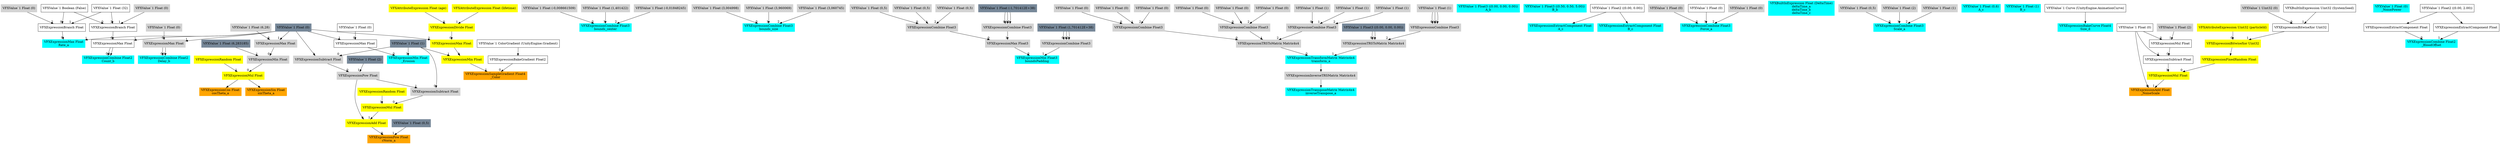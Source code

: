 digraph G {
node0 [shape="box" color="cyan" style="filled" label="VFXExpressionMax Float
Rate_a"]
node1 [shape="box" label="VFXExpressionBranch Float"]
node2 [shape="box" label="VFXValue`1 Boolean (False)"]
node3 [shape="box" label="VFXValue`1 Float (32)"]
node4 [shape="box" color="lightgray" style="filled" label="VFXValue`1 Float (0)"]
node5 [shape="box" color="lightslategray" style="filled" label="VFXValue`1 Float (0)"]
node6 [shape="box" color="cyan" style="filled" label="VFXExpressionCombine Float2
Count_b"]
node7 [shape="box" label="VFXExpressionMax Float"]
node8 [shape="box" label="VFXExpressionBranch Float"]
node9 [shape="box" color="lightgray" style="filled" label="VFXValue`1 Float (0)"]
node10 [shape="box" color="cyan" style="filled" label="VFXExpressionCombine Float2
Delay_b"]
node11 [shape="box" color="lightgray" style="filled" label="VFXExpressionMax Float"]
node12 [shape="box" color="lightgray" style="filled" label="VFXValue`1 Float (0)"]
node13 [shape="box" color="cyan" style="filled" label="VFXExpressionCombine Float3
bounds_center"]
node14 [shape="box" color="lightgray" style="filled" label="VFXValue`1 Float (-0,008661509)"]
node15 [shape="box" color="lightgray" style="filled" label="VFXValue`1 Float (1,401422)"]
node16 [shape="box" color="lightgray" style="filled" label="VFXValue`1 Float (-0,01848245)"]
node17 [shape="box" color="cyan" style="filled" label="VFXExpressionCombine Float3
bounds_size"]
node18 [shape="box" color="lightgray" style="filled" label="VFXValue`1 Float (3,004998)"]
node19 [shape="box" color="lightgray" style="filled" label="VFXValue`1 Float (3,960069)"]
node20 [shape="box" color="lightgray" style="filled" label="VFXValue`1 Float (3,060745)"]
node21 [shape="box" color="cyan" style="filled" label="VFXExpressionMin Float3
boundsPadding"]
node22 [shape="box" color="lightgray" style="filled" label="VFXExpressionMax Float3"]
node23 [shape="box" color="lightgray" style="filled" label="VFXExpressionCombine Float3"]
node24 [shape="box" color="lightgray" style="filled" label="VFXValue`1 Float (0,5)"]
node25 [shape="box" color="lightgray" style="filled" label="VFXValue`1 Float (0,5)"]
node26 [shape="box" color="lightgray" style="filled" label="VFXValue`1 Float (0,5)"]
node27 [shape="box" color="lightgray" style="filled" label="VFXExpressionCombine Float3"]
node28 [shape="box" color="lightslategray" style="filled" label="VFXValue`1 Float (-1,701412E+38)"]
node29 [shape="box" color="lightgray" style="filled" label="VFXExpressionCombine Float3"]
node30 [shape="box" color="lightslategray" style="filled" label="VFXValue`1 Float (1,701412E+38)"]
node31 [shape="box" color="orange" style="filled" label="VFXExpressionPow Float
rNorm_a"]
node32 [shape="box" color="yellow" style="filled" label="VFXExpressionAdd Float"]
node33 [shape="box" color="lightgray" style="filled" label="VFXExpressionPow Float"]
node34 [shape="box" color="lightgray" style="filled" label="VFXExpressionSubtract Float"]
node35 [shape="box" color="lightslategray" style="filled" label="VFXValue`1 Float (1)"]
node36 [shape="box" color="lightslategray" style="filled" label="VFXValue`1 Float (2)"]
node37 [shape="box" color="yellow" style="filled" label="VFXExpressionMul Float"]
node38 [shape="box" color="lightgray" style="filled" label="VFXExpressionSubtract Float"]
node39 [shape="box" color="yellow" style="filled" label="VFXExpressionRandom Float"]
node40 [shape="box" color="lightslategray" style="filled" label="VFXValue`1 Float (0,5)"]
node41 [shape="box" color="orange" style="filled" label="VFXExpressionSin Float
sinTheta_a"]
node42 [shape="box" color="yellow" style="filled" label="VFXExpressionMul Float"]
node43 [shape="box" color="lightgray" style="filled" label="VFXExpressionMin Float"]
node44 [shape="box" color="lightgray" style="filled" label="VFXExpressionMax Float"]
node45 [shape="box" color="lightgray" style="filled" label="VFXValue`1 Float (6,28)"]
node46 [shape="box" color="lightslategray" style="filled" label="VFXValue`1 Float (6,283185)"]
node47 [shape="box" color="yellow" style="filled" label="VFXExpressionRandom Float"]
node48 [shape="box" color="orange" style="filled" label="VFXExpressionCos Float
cosTheta_a"]
node49 [shape="box" color="cyan" style="filled" label="VFXExpressionTransformMatrix Matrix4x4
transform_a"]
node50 [shape="box" color="lightgray" style="filled" label="VFXExpressionTRSToMatrix Matrix4x4"]
node51 [shape="box" color="lightgray" style="filled" label="VFXExpressionCombine Float3"]
node52 [shape="box" color="lightgray" style="filled" label="VFXValue`1 Float (0)"]
node53 [shape="box" color="lightgray" style="filled" label="VFXValue`1 Float (0)"]
node54 [shape="box" color="lightgray" style="filled" label="VFXValue`1 Float (0)"]
node55 [shape="box" color="lightgray" style="filled" label="VFXExpressionCombine Float3"]
node56 [shape="box" color="lightgray" style="filled" label="VFXValue`1 Float (0)"]
node57 [shape="box" color="lightgray" style="filled" label="VFXValue`1 Float (0)"]
node58 [shape="box" color="lightgray" style="filled" label="VFXValue`1 Float (0)"]
node59 [shape="box" color="lightgray" style="filled" label="VFXExpressionCombine Float3"]
node60 [shape="box" color="lightgray" style="filled" label="VFXValue`1 Float (1)"]
node61 [shape="box" color="lightgray" style="filled" label="VFXValue`1 Float (1)"]
node62 [shape="box" color="lightgray" style="filled" label="VFXValue`1 Float (1)"]
node63 [shape="box" color="lightgray" style="filled" label="VFXExpressionTRSToMatrix Matrix4x4"]
node64 [shape="box" color="lightslategray" style="filled" label="VFXValue`1 Float3 ((0.00, 0.00, 0.00))"]
node65 [shape="box" color="lightgray" style="filled" label="VFXExpressionCombine Float3"]
node66 [shape="box" color="lightgray" style="filled" label="VFXValue`1 Float (1)"]
node67 [shape="box" color="cyan" style="filled" label="VFXExpressionTransposeMatrix Matrix4x4
inverseTranspose_a"]
node68 [shape="box" color="lightgray" style="filled" label="VFXExpressionInverseTRSMatrix Matrix4x4"]
node69 [shape="box" color="cyan" style="filled" label="VFXValue`1 Float3 ((0.00, 0.00, 0.00))
A_b"]
node70 [shape="box" color="cyan" style="filled" label="VFXValue`1 Float3 ((0.50, 0.50, 5.00))
B_b"]
node71 [shape="box" color="cyan" style="filled" label="VFXExpressionExtractComponent Float
A_c"]
node72 [shape="box" label="VFXValue`1 Float2 ((0.00, 0.00))"]
node73 [shape="box" color="cyan" style="filled" label="VFXExpressionExtractComponent Float
B_c"]
node74 [shape="box" color="cyan" style="filled" label="VFXExpressionCombine Float3
Force_a"]
node75 [shape="box" color="lightgray" style="filled" label="VFXValue`1 Float (0)"]
node76 [shape="box" label="VFXValue`1 Float (0)"]
node77 [shape="box" color="lightgray" style="filled" label="VFXValue`1 Float (0)"]
node78 [shape="box" color="cyan" style="filled" label="VFXBuiltInExpression Float (DeltaTime)
deltaTime_a
deltaTime_b
deltaTime_c"]
node79 [shape="box" color="cyan" style="filled" label="VFXExpressionCombine Float3
Scale_a"]
node80 [shape="box" color="lightgray" style="filled" label="VFXValue`1 Float (0,5)"]
node81 [shape="box" color="lightgray" style="filled" label="VFXValue`1 Float (2)"]
node82 [shape="box" color="lightgray" style="filled" label="VFXValue`1 Float (1)"]
node83 [shape="box" color="cyan" style="filled" label="VFXValue`1 Float (0,6)
A_c"]
node84 [shape="box" color="cyan" style="filled" label="VFXValue`1 Float (1)
B_c"]
node85 [shape="box" color="cyan" style="filled" label="VFXExpressionBakeCurve Float4
Size_d"]
node86 [shape="box" label="VFXValue`1 Curve (UnityEngine.AnimationCurve)"]
node87 [shape="box" color="orange" style="filled" label="VFXExpressionAdd Float
_NoiseScale"]
node88 [shape="box" label="VFXValue`1 Float (0)"]
node89 [shape="box" color="yellow" style="filled" label="VFXExpressionMul Float"]
node90 [shape="box" color="yellow" style="filled" label="VFXExpressionFixedRandom Float"]
node91 [shape="box" color="yellow" style="filled" label="VFXExpressionBitwiseXor Uint32"]
node92 [shape="box" color="yellow" style="filled" label="VFXAttributeExpression Uint32 (particleId)"]
node93 [shape="box" label="VFXExpressionBitwiseXor Uint32"]
node94 [shape="box" color="lightgray" style="filled" label="VFXValue`1 Uint32 (0)"]
node95 [shape="box" label="VFXBuiltInExpression Uint32 (SystemSeed)"]
node96 [shape="box" label="VFXExpressionSubtract Float"]
node97 [shape="box" label="VFXExpressionMul Float"]
node98 [shape="box" color="lightgray" style="filled" label="VFXValue`1 Float (2)"]
node99 [shape="box" color="orange" style="filled" label="VFXExpressionSampleGradient Float4
_Color"]
node100 [shape="box" label="VFXExpressionBakeGradient Float2"]
node101 [shape="box" label="VFXValue`1 ColorGradient (UnityEngine.Gradient)"]
node102 [shape="box" color="yellow" style="filled" label="VFXExpressionMin Float"]
node103 [shape="box" color="yellow" style="filled" label="VFXExpressionMax Float"]
node104 [shape="box" color="yellow" style="filled" label="VFXExpressionDivide Float"]
node105 [shape="box" color="yellow" style="filled" label="VFXAttributeExpression Float (age)"]
node106 [shape="box" color="yellow" style="filled" label="VFXAttributeExpression Float (lifetime)"]
node107 [shape="box" color="cyan" style="filled" label="VFXValue`1 Float (0)
_NoisePower"]
node108 [shape="box" color="cyan" style="filled" label="VFXExpressionMin Float
_Erosion"]
node109 [shape="box" label="VFXExpressionMax Float"]
node110 [shape="box" label="VFXValue`1 Float (0)"]
node111 [shape="box" color="cyan" style="filled" label="VFXExpressionCombine Float2
_BloodOffset"]
node112 [shape="box" label="VFXExpressionExtractComponent Float"]
node113 [shape="box" label="VFXValue`1 Float2 ((0.00, 2.00))"]
node114 [shape="box" label="VFXExpressionExtractComponent Float"]
node1 -> node0 [headlabel="0"]
node5 -> node0 [headlabel="1"]
node2 -> node1 [headlabel="0"]
node3 -> node1 [headlabel="1"]
node4 -> node1 [headlabel="2"]
node7 -> node6 [headlabel="0"]
node7 -> node6 [headlabel="1"]
node8 -> node7 [headlabel="0"]
node5 -> node7 [headlabel="1"]
node2 -> node8 [headlabel="0"]
node9 -> node8 [headlabel="1"]
node3 -> node8 [headlabel="2"]
node11 -> node10 [headlabel="0"]
node11 -> node10 [headlabel="1"]
node12 -> node11 [headlabel="0"]
node5 -> node11 [headlabel="1"]
node14 -> node13 [headlabel="0"]
node15 -> node13 [headlabel="1"]
node16 -> node13 [headlabel="2"]
node18 -> node17 [headlabel="0"]
node19 -> node17 [headlabel="1"]
node20 -> node17 [headlabel="2"]
node22 -> node21 [headlabel="0"]
node29 -> node21 [headlabel="1"]
node23 -> node22 [headlabel="0"]
node27 -> node22 [headlabel="1"]
node24 -> node23 [headlabel="0"]
node25 -> node23 [headlabel="1"]
node26 -> node23 [headlabel="2"]
node28 -> node27 [headlabel="0"]
node28 -> node27 [headlabel="1"]
node28 -> node27 [headlabel="2"]
node30 -> node29 [headlabel="0"]
node30 -> node29 [headlabel="1"]
node30 -> node29 [headlabel="2"]
node32 -> node31 [headlabel="0"]
node40 -> node31 [headlabel="1"]
node33 -> node32 [headlabel="0"]
node37 -> node32 [headlabel="1"]
node34 -> node33 [headlabel="0"]
node36 -> node33 [headlabel="1"]
node35 -> node34 [headlabel="0"]
node5 -> node34 [headlabel="1"]
node38 -> node37 [headlabel="0"]
node39 -> node37 [headlabel="1"]
node35 -> node38 [headlabel="0"]
node33 -> node38 [headlabel="1"]
node42 -> node41 
node43 -> node42 [headlabel="0"]
node47 -> node42 [headlabel="1"]
node44 -> node43 [headlabel="0"]
node46 -> node43 [headlabel="1"]
node45 -> node44 [headlabel="0"]
node5 -> node44 [headlabel="1"]
node42 -> node48 
node50 -> node49 [headlabel="0"]
node63 -> node49 [headlabel="1"]
node51 -> node50 [headlabel="0"]
node55 -> node50 [headlabel="1"]
node59 -> node50 [headlabel="2"]
node52 -> node51 [headlabel="0"]
node53 -> node51 [headlabel="1"]
node54 -> node51 [headlabel="2"]
node56 -> node55 [headlabel="0"]
node57 -> node55 [headlabel="1"]
node58 -> node55 [headlabel="2"]
node60 -> node59 [headlabel="0"]
node61 -> node59 [headlabel="1"]
node62 -> node59 [headlabel="2"]
node64 -> node63 [headlabel="0"]
node64 -> node63 [headlabel="1"]
node65 -> node63 [headlabel="2"]
node66 -> node65 [headlabel="0"]
node66 -> node65 [headlabel="1"]
node66 -> node65 [headlabel="2"]
node68 -> node67 
node49 -> node68 
node72 -> node71 
node72 -> node73 
node75 -> node74 [headlabel="0"]
node76 -> node74 [headlabel="1"]
node77 -> node74 [headlabel="2"]
node80 -> node79 [headlabel="0"]
node81 -> node79 [headlabel="1"]
node82 -> node79 [headlabel="2"]
node86 -> node85 
node88 -> node87 [headlabel="0"]
node89 -> node87 [headlabel="1"]
node90 -> node89 [headlabel="0"]
node96 -> node89 [headlabel="1"]
node91 -> node90 
node92 -> node91 [headlabel="0"]
node93 -> node91 [headlabel="1"]
node94 -> node93 [headlabel="0"]
node95 -> node93 [headlabel="1"]
node97 -> node96 [headlabel="0"]
node88 -> node96 [headlabel="1"]
node88 -> node97 [headlabel="0"]
node98 -> node97 [headlabel="1"]
node100 -> node99 [headlabel="0"]
node102 -> node99 [headlabel="1"]
node101 -> node100 
node103 -> node102 [headlabel="0"]
node35 -> node102 [headlabel="1"]
node104 -> node103 [headlabel="0"]
node5 -> node103 [headlabel="1"]
node105 -> node104 [headlabel="0"]
node106 -> node104 [headlabel="1"]
node109 -> node108 [headlabel="0"]
node35 -> node108 [headlabel="1"]
node110 -> node109 [headlabel="0"]
node5 -> node109 [headlabel="1"]
node112 -> node111 [headlabel="0"]
node114 -> node111 [headlabel="1"]
node113 -> node112 
node113 -> node114 
}
